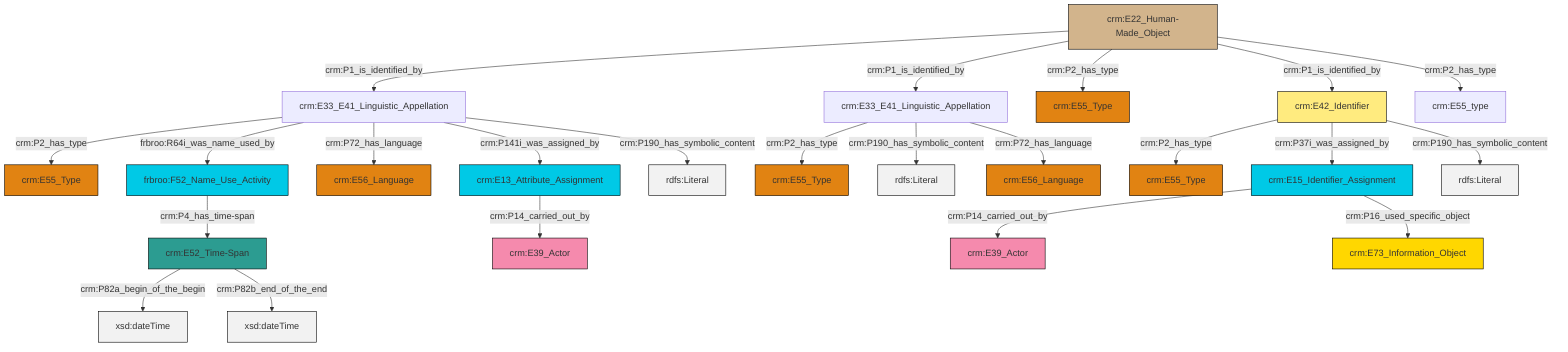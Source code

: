 graph TD
classDef Literal fill:#f2f2f2,stroke:#000000;
classDef CRM_Entity fill:#FFFFFF,stroke:#000000;
classDef Temporal_Entity fill:#00C9E6, stroke:#000000;
classDef Type fill:#E18312, stroke:#000000;
classDef Time-Span fill:#2C9C91, stroke:#000000;
classDef Appellation fill:#FFEB7F, stroke:#000000;
classDef Place fill:#008836, stroke:#000000;
classDef Persistent_Item fill:#B266B2, stroke:#000000;
classDef Conceptual_Object fill:#FFD700, stroke:#000000;
classDef Physical_Thing fill:#D2B48C, stroke:#000000;
classDef Actor fill:#f58aad, stroke:#000000;
classDef PC_Classes fill:#4ce600, stroke:#000000;
classDef Multi fill:#cccccc,stroke:#000000;

2["frbroo:F52_Name_Use_Activity"]:::Temporal_Entity -->|crm:P4_has_time-span| 3["crm:E52_Time-Span"]:::Time-Span
5["crm:E42_Identifier"]:::Appellation -->|crm:P2_has_type| 6["crm:E55_Type"]:::Type
9["crm:E33_E41_Linguistic_Appellation"]:::Default -->|crm:P2_has_type| 10["crm:E55_Type"]:::Type
3["crm:E52_Time-Span"]:::Time-Span -->|crm:P82a_begin_of_the_begin| 11[xsd:dateTime]:::Literal
7["crm:E22_Human-Made_Object"]:::Physical_Thing -->|crm:P1_is_identified_by| 9["crm:E33_E41_Linguistic_Appellation"]:::Default
9["crm:E33_E41_Linguistic_Appellation"]:::Default -->|frbroo:R64i_was_name_used_by| 2["frbroo:F52_Name_Use_Activity"]:::Temporal_Entity
9["crm:E33_E41_Linguistic_Appellation"]:::Default -->|crm:P72_has_language| 14["crm:E56_Language"]:::Type
15["crm:E33_E41_Linguistic_Appellation"]:::Default -->|crm:P2_has_type| 16["crm:E55_Type"]:::Type
7["crm:E22_Human-Made_Object"]:::Physical_Thing -->|crm:P1_is_identified_by| 15["crm:E33_E41_Linguistic_Appellation"]:::Default
7["crm:E22_Human-Made_Object"]:::Physical_Thing -->|crm:P2_has_type| 12["crm:E55_Type"]:::Type
7["crm:E22_Human-Made_Object"]:::Physical_Thing -->|crm:P1_is_identified_by| 5["crm:E42_Identifier"]:::Appellation
18["crm:E15_Identifier_Assignment"]:::Temporal_Entity -->|crm:P14_carried_out_by| 21["crm:E39_Actor"]:::Actor
9["crm:E33_E41_Linguistic_Appellation"]:::Default -->|crm:P141i_was_assigned_by| 23["crm:E13_Attribute_Assignment"]:::Temporal_Entity
7["crm:E22_Human-Made_Object"]:::Physical_Thing -->|crm:P2_has_type| 24["crm:E55_type"]:::Default
3["crm:E52_Time-Span"]:::Time-Span -->|crm:P82b_end_of_the_end| 25[xsd:dateTime]:::Literal
5["crm:E42_Identifier"]:::Appellation -->|crm:P37i_was_assigned_by| 18["crm:E15_Identifier_Assignment"]:::Temporal_Entity
18["crm:E15_Identifier_Assignment"]:::Temporal_Entity -->|crm:P16_used_specific_object| 32["crm:E73_Information_Object"]:::Conceptual_Object
23["crm:E13_Attribute_Assignment"]:::Temporal_Entity -->|crm:P14_carried_out_by| 33["crm:E39_Actor"]:::Actor
5["crm:E42_Identifier"]:::Appellation -->|crm:P190_has_symbolic_content| 35[rdfs:Literal]:::Literal
15["crm:E33_E41_Linguistic_Appellation"]:::Default -->|crm:P190_has_symbolic_content| 37[rdfs:Literal]:::Literal
15["crm:E33_E41_Linguistic_Appellation"]:::Default -->|crm:P72_has_language| 0["crm:E56_Language"]:::Type
9["crm:E33_E41_Linguistic_Appellation"]:::Default -->|crm:P190_has_symbolic_content| 41[rdfs:Literal]:::Literal